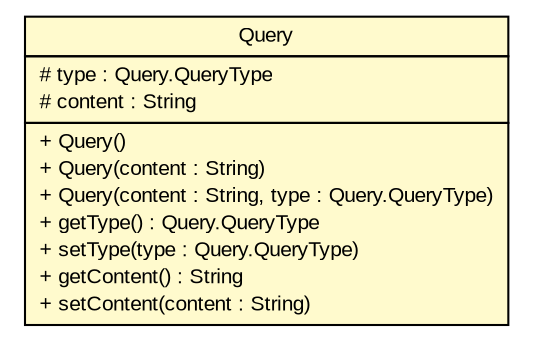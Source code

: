 #!/usr/local/bin/dot
#
# Class diagram 
# Generated by UmlGraph version 4.6 (http://www.spinellis.gr/sw/umlgraph)
#

digraph G {
	edge [fontname="arial",fontsize=10,labelfontname="arial",labelfontsize=10];
	node [fontname="arial",fontsize=10,shape=plaintext];
	// net.toxbank.client.resource.Query
	c1232 [label=<<table border="0" cellborder="1" cellspacing="0" cellpadding="2" port="p" bgcolor="lemonChiffon" href="./Query.html">
		<tr><td><table border="0" cellspacing="0" cellpadding="1">
			<tr><td> Query </td></tr>
		</table></td></tr>
		<tr><td><table border="0" cellspacing="0" cellpadding="1">
			<tr><td align="left"> # type : Query.QueryType </td></tr>
			<tr><td align="left"> # content : String </td></tr>
		</table></td></tr>
		<tr><td><table border="0" cellspacing="0" cellpadding="1">
			<tr><td align="left"> + Query() </td></tr>
			<tr><td align="left"> + Query(content : String) </td></tr>
			<tr><td align="left"> + Query(content : String, type : Query.QueryType) </td></tr>
			<tr><td align="left"> + getType() : Query.QueryType </td></tr>
			<tr><td align="left"> + setType(type : Query.QueryType) </td></tr>
			<tr><td align="left"> + getContent() : String </td></tr>
			<tr><td align="left"> + setContent(content : String) </td></tr>
		</table></td></tr>
		</table>>, fontname="arial", fontcolor="black", fontsize=10.0];
}

